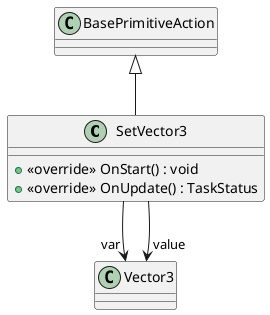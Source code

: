 @startuml
class SetVector3 {
    + <<override>> OnStart() : void
    + <<override>> OnUpdate() : TaskStatus
}
BasePrimitiveAction <|-- SetVector3
SetVector3 --> "var" Vector3
SetVector3 --> "value" Vector3
@enduml
